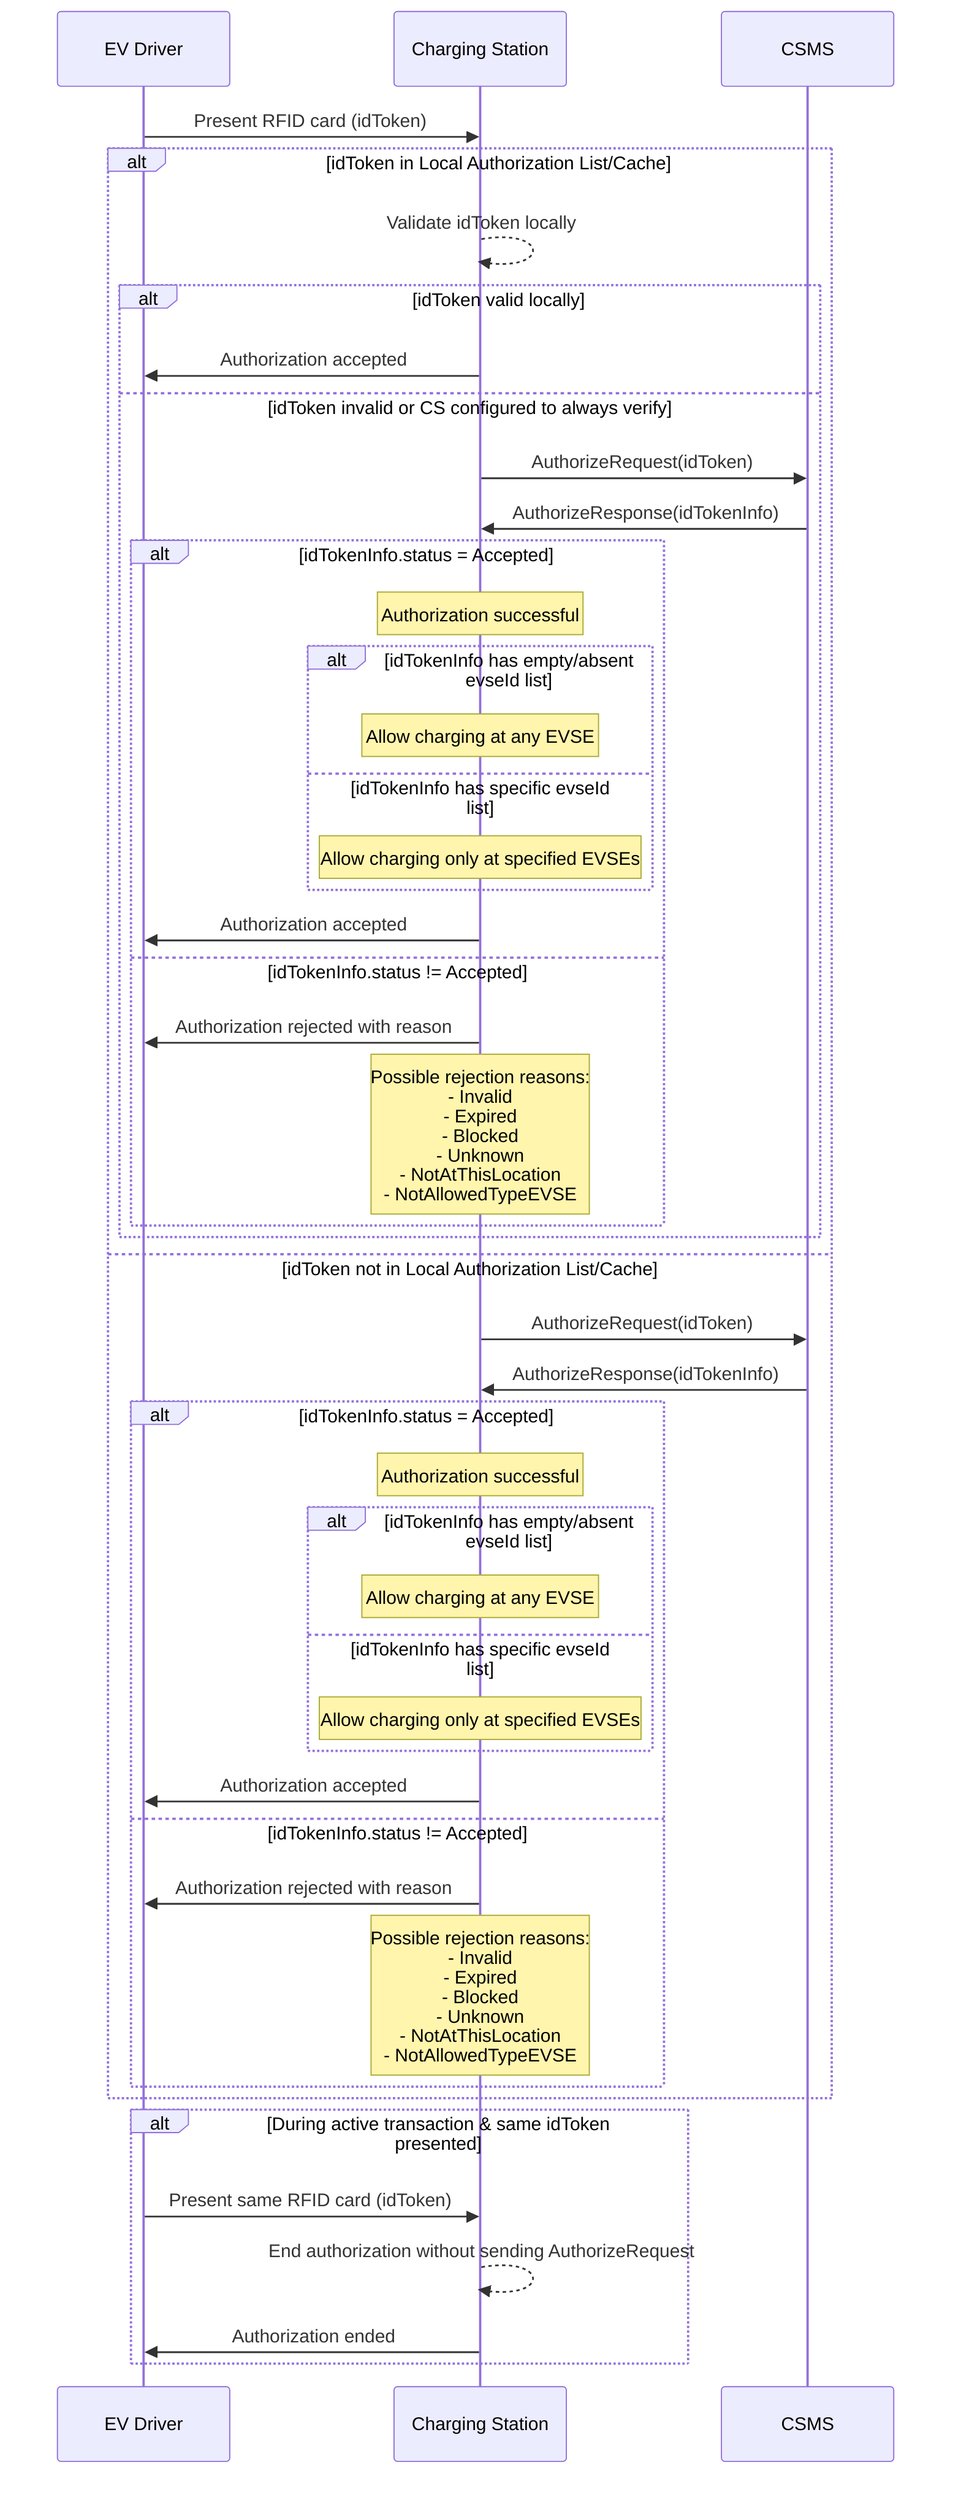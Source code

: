 sequenceDiagram
    participant EV as EV Driver
    participant CS as Charging Station
    participant CSMS as CSMS

    EV->>CS: Present RFID card (idToken)

    alt idToken in Local Authorization List/Cache
        CS-->>CS: Validate idToken locally

        alt idToken valid locally
            CS->>EV: Authorization accepted
        else idToken invalid or CS configured to always verify
            CS->>CSMS: AuthorizeRequest(idToken)
            CSMS->>CS: AuthorizeResponse(idTokenInfo)

            alt idTokenInfo.status = Accepted
                Note over CS: Authorization successful

                alt idTokenInfo has empty/absent evseId list
                    Note over CS: Allow charging at any EVSE
                else idTokenInfo has specific evseId list
                    Note over CS: Allow charging only at specified EVSEs
                end

                CS->>EV: Authorization accepted
            else idTokenInfo.status != Accepted
                CS->>EV: Authorization rejected with reason
                Note over CS: Possible rejection reasons:<br/>- Invalid<br/>- Expired<br/>- Blocked<br/>- Unknown<br/>- NotAtThisLocation<br/>- NotAllowedTypeEVSE
            end
        end
    else idToken not in Local Authorization List/Cache
        CS->>CSMS: AuthorizeRequest(idToken)
        CSMS->>CS: AuthorizeResponse(idTokenInfo)

        alt idTokenInfo.status = Accepted
            Note over CS: Authorization successful

            alt idTokenInfo has empty/absent evseId list
                Note over CS: Allow charging at any EVSE
            else idTokenInfo has specific evseId list
                Note over CS: Allow charging only at specified EVSEs
            end

            CS->>EV: Authorization accepted
        else idTokenInfo.status != Accepted
            CS->>EV: Authorization rejected with reason
            Note over CS: Possible rejection reasons:<br/>- Invalid<br/>- Expired<br/>- Blocked<br/>- Unknown<br/>- NotAtThisLocation<br/>- NotAllowedTypeEVSE
        end
    end

    alt During active transaction & same idToken presented
        EV->>CS: Present same RFID card (idToken)
        CS-->>CS: End authorization without sending AuthorizeRequest
        CS->>EV: Authorization ended
    end